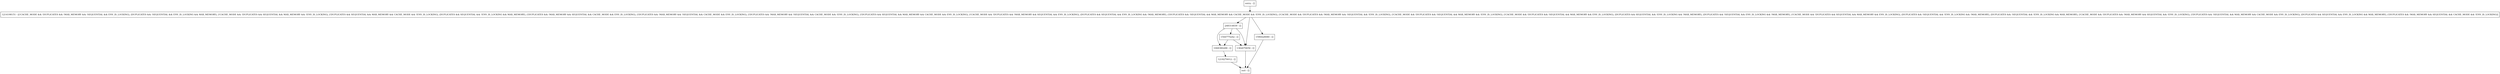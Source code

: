 digraph close {
node [shape=record];
entry [label="entry - []"];
exit [label="exit - []"];
1214198151 [label="1214198151 - [(!CACHE_MODE && !DUPLICATES && !MAX_MEMORY && !SEQUENTIAL && ENV_IS_LOCKING), (DUPLICATES && !SEQUENTIAL && ENV_IS_LOCKING && MAX_MEMORY), (!CACHE_MODE && !DUPLICATES && SEQUENTIAL && MAX_MEMORY && !ENV_IS_LOCKING), (!DUPLICATES && SEQUENTIAL && MAX_MEMORY && CACHE_MODE && !ENV_IS_LOCKING), (DUPLICATES && SEQUENTIAL && !ENV_IS_LOCKING && MAX_MEMORY), (!DUPLICATES && !MAX_MEMORY && SEQUENTIAL && CACHE_MODE && ENV_IS_LOCKING), (!DUPLICATES && !MAX_MEMORY && !SEQUENTIAL && CACHE_MODE && ENV_IS_LOCKING), (!DUPLICATES && !MAX_MEMORY && !SEQUENTIAL && CACHE_MODE && !ENV_IS_LOCKING), (!DUPLICATES && SEQUENTIAL && MAX_MEMORY && CACHE_MODE && ENV_IS_LOCKING), (!CACHE_MODE && !DUPLICATES && !MAX_MEMORY && SEQUENTIAL && ENV_IS_LOCKING), (DUPLICATES && SEQUENTIAL && ENV_IS_LOCKING && !MAX_MEMORY), (!DUPLICATES && !SEQUENTIAL && MAX_MEMORY && CACHE_MODE && !ENV_IS_LOCKING), (!CACHE_MODE && !DUPLICATES && !MAX_MEMORY && !SEQUENTIAL && !ENV_IS_LOCKING), (!CACHE_MODE && !DUPLICATES && !SEQUENTIAL && MAX_MEMORY && !ENV_IS_LOCKING), (!CACHE_MODE && !DUPLICATES && !SEQUENTIAL && MAX_MEMORY && ENV_IS_LOCKING), (DUPLICATES && SEQUENTIAL && !ENV_IS_LOCKING && !MAX_MEMORY), (DUPLICATES && !SEQUENTIAL && ENV_IS_LOCKING && !MAX_MEMORY), (!CACHE_MODE && !DUPLICATES && SEQUENTIAL && MAX_MEMORY && ENV_IS_LOCKING), (DUPLICATES && !SEQUENTIAL && !ENV_IS_LOCKING && !MAX_MEMORY), (DUPLICATES && !SEQUENTIAL && !ENV_IS_LOCKING && MAX_MEMORY), (!CACHE_MODE && !DUPLICATES && !MAX_MEMORY && SEQUENTIAL && !ENV_IS_LOCKING), (!DUPLICATES && !SEQUENTIAL && MAX_MEMORY && CACHE_MODE && ENV_IS_LOCKING), (DUPLICATES && SEQUENTIAL && ENV_IS_LOCKING && MAX_MEMORY), (!DUPLICATES && !MAX_MEMORY && SEQUENTIAL && CACHE_MODE && !ENV_IS_LOCKING)]"];
248314839 [label="248314839 - []"];
1068380288 [label="1068380288 - []"];
1544775242 [label="1544775242 - []"];
1596428080 [label="1596428080 - []"];
1218270012 [label="1218270012 - []"];
1362670656 [label="1362670656 - []"];
entry;
exit;
entry -> 1214198151;
1214198151 -> 248314839;
1214198151 -> 1596428080;
1214198151 -> 1362670656;
248314839 -> 1068380288;
248314839 -> 1544775242;
248314839 -> 1362670656;
1068380288 -> 1218270012;
1544775242 -> 1068380288;
1544775242 -> 1362670656;
1596428080 -> exit;
1218270012 -> exit;
1362670656 -> exit;
}
